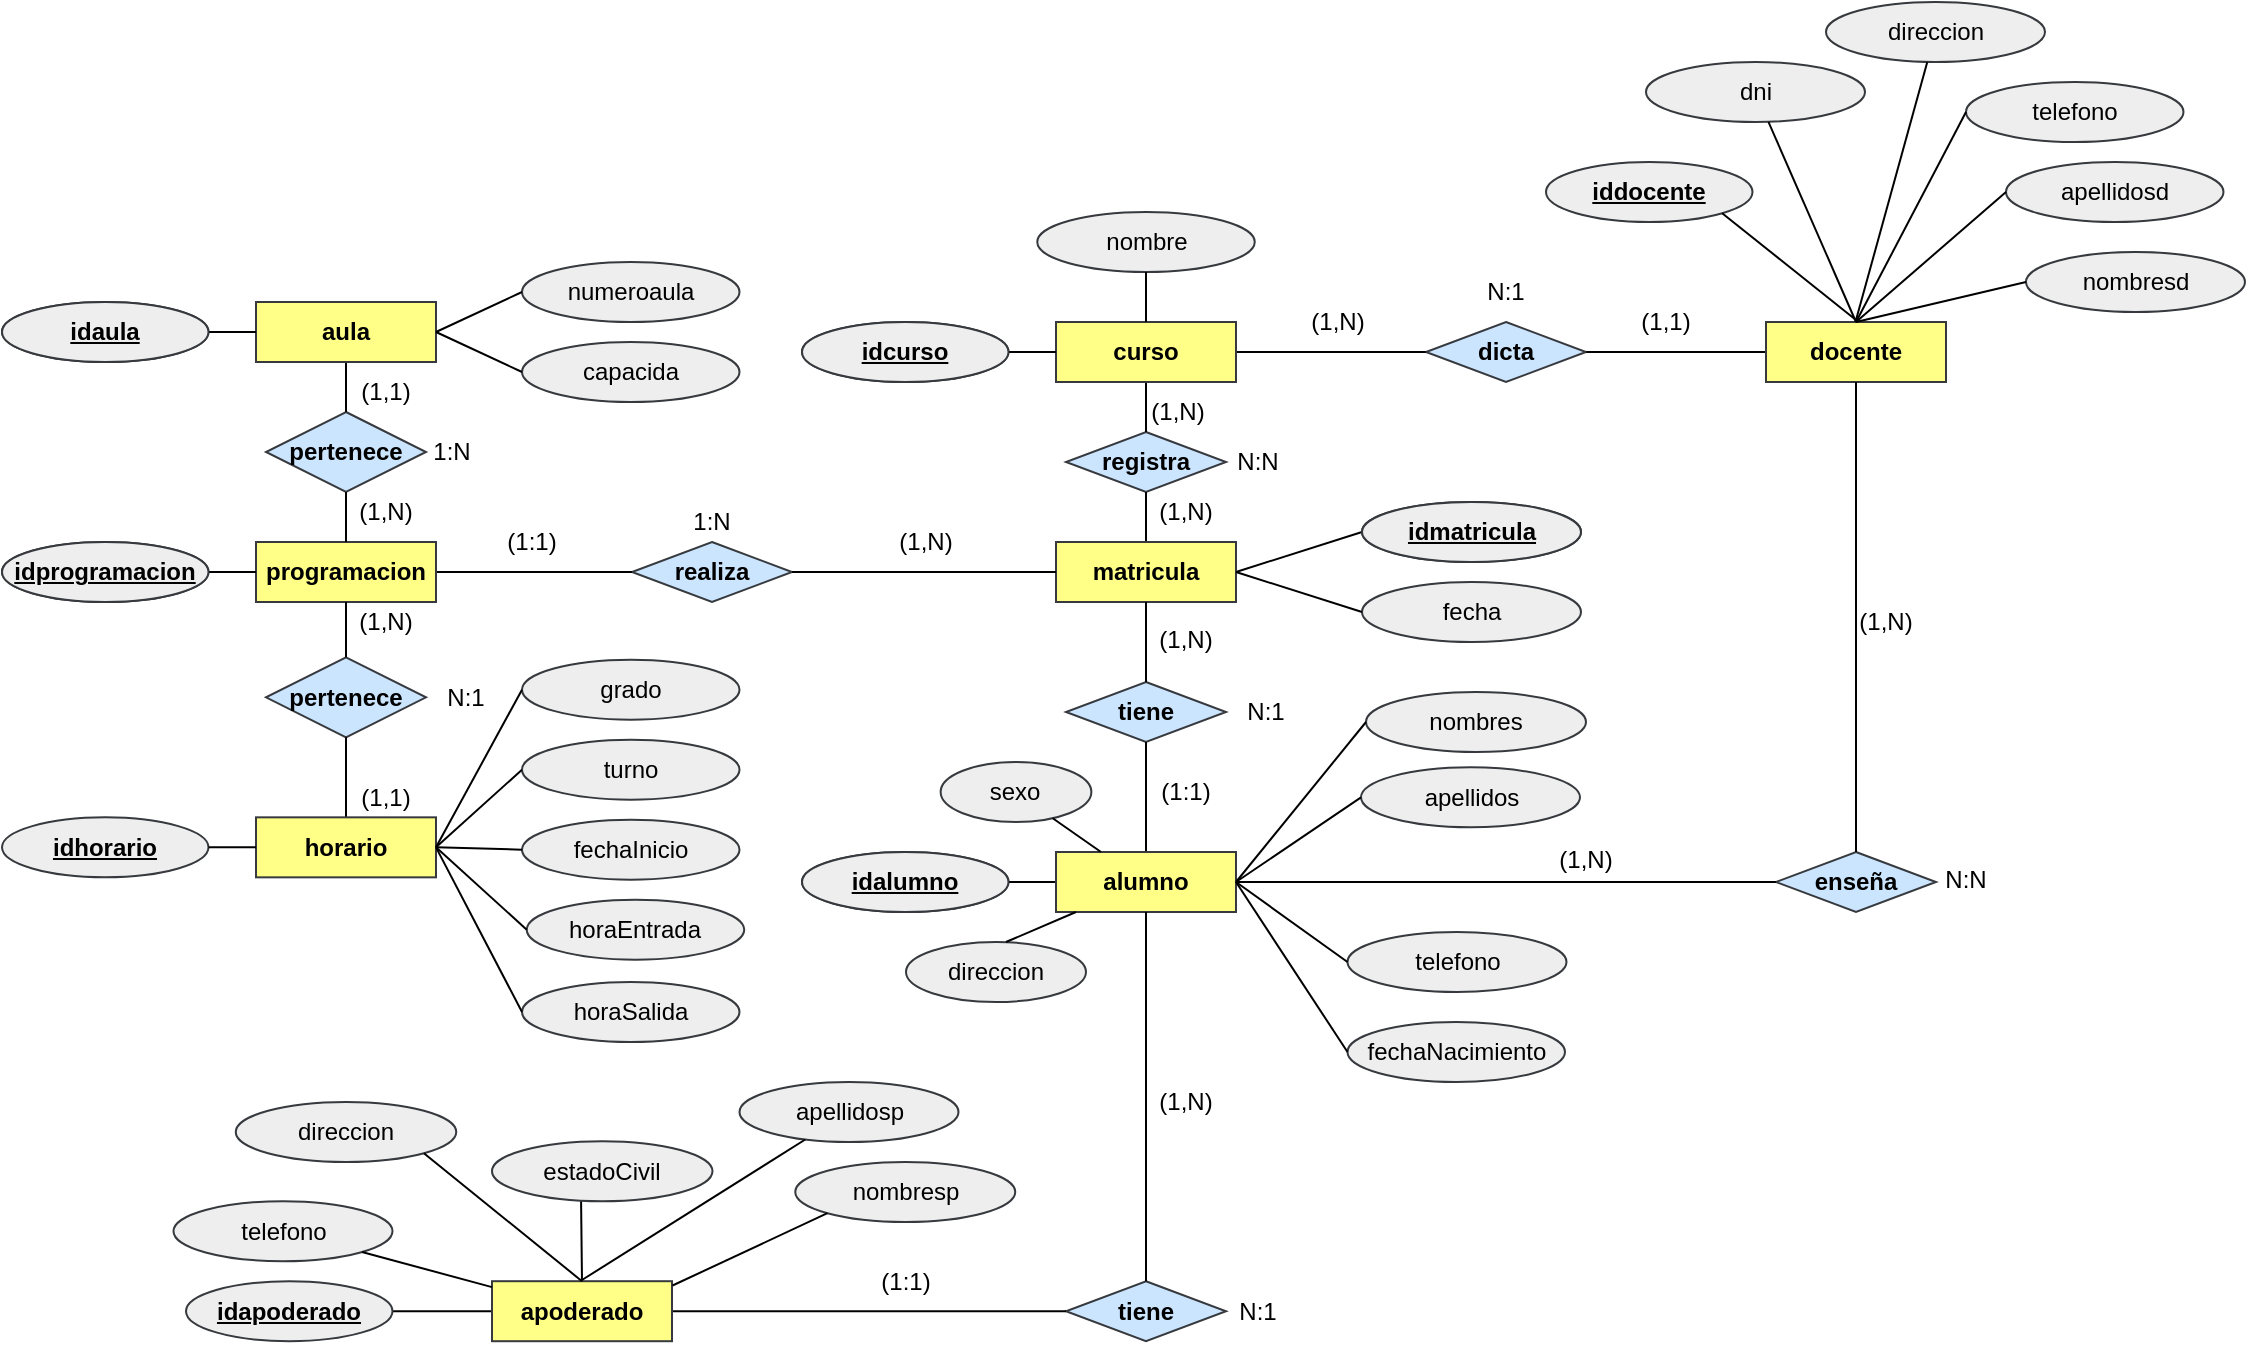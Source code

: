 <mxfile version="15.2.9" type="device"><diagram id="SNIlLCcPWccw-c32z204" name="Colegio"><mxGraphModel dx="868" dy="1651" grid="1" gridSize="10" guides="1" tooltips="1" connect="1" arrows="1" fold="1" page="1" pageScale="1" pageWidth="827" pageHeight="1169" background="#FFFFFF" math="0" shadow="0"><root><mxCell id="0"/><mxCell id="1" parent="0"/><mxCell id="ZUsLw2Py_Zrfoxwv3jpW-1" value="dicta" style="shape=rhombus;perimeter=rhombusPerimeter;whiteSpace=wrap;html=1;align=center;fillColor=#cce5ff;strokeColor=#36393d;fontStyle=1" parent="1" vertex="1"><mxGeometry x="730" y="-830" width="80" height="30" as="geometry"/></mxCell><mxCell id="ZUsLw2Py_Zrfoxwv3jpW-2" value="registra" style="shape=rhombus;perimeter=rhombusPerimeter;whiteSpace=wrap;html=1;align=center;fillColor=#cce5ff;strokeColor=#36393d;fontStyle=1" parent="1" vertex="1"><mxGeometry x="550" y="-775" width="80" height="30" as="geometry"/></mxCell><mxCell id="ZUsLw2Py_Zrfoxwv3jpW-3" value="" style="endArrow=none;html=1;rounded=0;entryX=1;entryY=0.5;entryDx=0;entryDy=0;" parent="1" source="ZUsLw2Py_Zrfoxwv3jpW-23" target="ZUsLw2Py_Zrfoxwv3jpW-1" edge="1"><mxGeometry relative="1" as="geometry"><mxPoint x="610" y="-770" as="sourcePoint"/><mxPoint x="610" y="-740" as="targetPoint"/></mxGeometry></mxCell><mxCell id="ZUsLw2Py_Zrfoxwv3jpW-4" value="" style="endArrow=none;html=1;rounded=0;exitX=0;exitY=0.5;exitDx=0;exitDy=0;" parent="1" source="ZUsLw2Py_Zrfoxwv3jpW-1" target="ZUsLw2Py_Zrfoxwv3jpW-17" edge="1"><mxGeometry relative="1" as="geometry"><mxPoint x="790" y="-770" as="sourcePoint"/><mxPoint x="610" y="-640" as="targetPoint"/></mxGeometry></mxCell><mxCell id="ZUsLw2Py_Zrfoxwv3jpW-6" value="idmatricula" style="ellipse;whiteSpace=wrap;html=1;align=center;fontStyle=4;fillColor=#eeeeee;strokeColor=#36393d;" parent="1" vertex="1"><mxGeometry x="698" y="-740" width="109.5" height="30" as="geometry"/></mxCell><mxCell id="ZUsLw2Py_Zrfoxwv3jpW-7" value="" style="endArrow=none;html=1;rounded=0;entryX=0.5;entryY=0;entryDx=0;entryDy=0;exitX=0.5;exitY=1;exitDx=0;exitDy=0;" parent="1" source="ZUsLw2Py_Zrfoxwv3jpW-17" target="ZUsLw2Py_Zrfoxwv3jpW-2" edge="1"><mxGeometry relative="1" as="geometry"><mxPoint x="600" y="-570" as="sourcePoint"/><mxPoint x="600" y="-620" as="targetPoint"/></mxGeometry></mxCell><mxCell id="ZUsLw2Py_Zrfoxwv3jpW-8" value="" style="endArrow=none;html=1;rounded=0;exitX=0.5;exitY=1;exitDx=0;exitDy=0;entryX=0.5;entryY=0;entryDx=0;entryDy=0;" parent="1" source="ZUsLw2Py_Zrfoxwv3jpW-2" target="ZUsLw2Py_Zrfoxwv3jpW-28" edge="1"><mxGeometry relative="1" as="geometry"><mxPoint x="600" y="-800" as="sourcePoint"/><mxPoint x="600" y="-670" as="targetPoint"/></mxGeometry></mxCell><mxCell id="ZUsLw2Py_Zrfoxwv3jpW-9" value="" style="endArrow=none;html=1;rounded=0;entryX=0;entryY=0.5;entryDx=0;entryDy=0;exitX=1;exitY=0.5;exitDx=0;exitDy=0;" parent="1" source="ZUsLw2Py_Zrfoxwv3jpW-28" target="ZUsLw2Py_Zrfoxwv3jpW-6" edge="1"><mxGeometry relative="1" as="geometry"><mxPoint x="540" y="-650" as="sourcePoint"/><mxPoint x="640" y="-620" as="targetPoint"/></mxGeometry></mxCell><mxCell id="ZUsLw2Py_Zrfoxwv3jpW-11" value="(1,1)" style="text;html=1;strokeColor=none;fillColor=none;align=center;verticalAlign=middle;whiteSpace=wrap;rounded=0;" parent="1" vertex="1"><mxGeometry x="830" y="-840" width="40" height="20" as="geometry"/></mxCell><mxCell id="ZUsLw2Py_Zrfoxwv3jpW-12" value="(1,N)" style="text;html=1;strokeColor=none;fillColor=none;align=center;verticalAlign=middle;whiteSpace=wrap;rounded=0;" parent="1" vertex="1"><mxGeometry x="666" y="-840" width="40" height="20" as="geometry"/></mxCell><mxCell id="ZUsLw2Py_Zrfoxwv3jpW-13" value="(1,N)" style="text;html=1;strokeColor=none;fillColor=none;align=center;verticalAlign=middle;whiteSpace=wrap;rounded=0;" parent="1" vertex="1"><mxGeometry x="586" y="-795" width="40" height="20" as="geometry"/></mxCell><mxCell id="ZUsLw2Py_Zrfoxwv3jpW-14" value="(1,N)" style="text;html=1;strokeColor=none;fillColor=none;align=center;verticalAlign=middle;whiteSpace=wrap;rounded=0;" parent="1" vertex="1"><mxGeometry x="590" y="-745" width="40" height="20" as="geometry"/></mxCell><mxCell id="ZUsLw2Py_Zrfoxwv3jpW-15" value="N:1" style="text;html=1;strokeColor=none;fillColor=none;align=center;verticalAlign=middle;whiteSpace=wrap;rounded=0;" parent="1" vertex="1"><mxGeometry x="750" y="-855" width="40" height="20" as="geometry"/></mxCell><mxCell id="ZUsLw2Py_Zrfoxwv3jpW-16" value="N:N" style="text;html=1;strokeColor=none;fillColor=none;align=center;verticalAlign=middle;whiteSpace=wrap;rounded=0;" parent="1" vertex="1"><mxGeometry x="626" y="-770" width="40" height="20" as="geometry"/></mxCell><mxCell id="ZUsLw2Py_Zrfoxwv3jpW-17" value="curso" style="whiteSpace=wrap;html=1;align=center;fillColor=#ffff88;strokeColor=#36393d;fontStyle=1" parent="1" vertex="1"><mxGeometry x="545" y="-830" width="90" height="30" as="geometry"/></mxCell><mxCell id="ZUsLw2Py_Zrfoxwv3jpW-19" value="nombre" style="ellipse;whiteSpace=wrap;html=1;align=center;fillColor=#eeeeee;strokeColor=#36393d;" parent="1" vertex="1"><mxGeometry x="535.63" y="-885" width="108.75" height="30" as="geometry"/></mxCell><mxCell id="ZUsLw2Py_Zrfoxwv3jpW-23" value="docente" style="whiteSpace=wrap;html=1;align=center;fillColor=#ffff88;strokeColor=#36393d;fontStyle=1" parent="1" vertex="1"><mxGeometry x="900" y="-830" width="90" height="30" as="geometry"/></mxCell><mxCell id="ZUsLw2Py_Zrfoxwv3jpW-24" value="&lt;font style=&quot;vertical-align: inherit&quot;&gt;&lt;font style=&quot;vertical-align: inherit&quot;&gt;apellidosd&lt;/font&gt;&lt;/font&gt;" style="ellipse;whiteSpace=wrap;html=1;align=center;fillColor=#eeeeee;strokeColor=#36393d;" parent="1" vertex="1"><mxGeometry x="1020" y="-910" width="108.75" height="30" as="geometry"/></mxCell><mxCell id="ZUsLw2Py_Zrfoxwv3jpW-25" value="telefono" style="ellipse;whiteSpace=wrap;html=1;align=center;fillColor=#eeeeee;strokeColor=#36393d;" parent="1" vertex="1"><mxGeometry x="1000" y="-950" width="108.75" height="30" as="geometry"/></mxCell><mxCell id="ZUsLw2Py_Zrfoxwv3jpW-26" value="" style="endArrow=none;html=1;rounded=0;exitX=0;exitY=0.5;exitDx=0;exitDy=0;entryX=0.5;entryY=0;entryDx=0;entryDy=0;" parent="1" source="ZUsLw2Py_Zrfoxwv3jpW-24" target="ZUsLw2Py_Zrfoxwv3jpW-23" edge="1"><mxGeometry relative="1" as="geometry"><mxPoint x="720" y="-880" as="sourcePoint"/><mxPoint x="650" y="-804" as="targetPoint"/></mxGeometry></mxCell><mxCell id="ZUsLw2Py_Zrfoxwv3jpW-27" value="" style="endArrow=none;html=1;rounded=0;exitX=0;exitY=0.5;exitDx=0;exitDy=0;" parent="1" source="ZUsLw2Py_Zrfoxwv3jpW-25" edge="1"><mxGeometry relative="1" as="geometry"><mxPoint x="720" y="-830" as="sourcePoint"/><mxPoint x="945" y="-830" as="targetPoint"/></mxGeometry></mxCell><mxCell id="ZUsLw2Py_Zrfoxwv3jpW-28" value="matricula" style="whiteSpace=wrap;html=1;align=center;fillColor=#ffff88;strokeColor=#36393d;fontStyle=1" parent="1" vertex="1"><mxGeometry x="545" y="-720" width="90" height="30" as="geometry"/></mxCell><mxCell id="ZUsLw2Py_Zrfoxwv3jpW-30" value="fecha" style="ellipse;whiteSpace=wrap;html=1;align=center;fillColor=#eeeeee;strokeColor=#36393d;" parent="1" vertex="1"><mxGeometry x="698" y="-700" width="109.5" height="30" as="geometry"/></mxCell><mxCell id="ZUsLw2Py_Zrfoxwv3jpW-32" value="" style="endArrow=none;html=1;rounded=0;exitX=0;exitY=0.5;exitDx=0;exitDy=0;entryX=1;entryY=0.5;entryDx=0;entryDy=0;" parent="1" source="ZUsLw2Py_Zrfoxwv3jpW-30" target="ZUsLw2Py_Zrfoxwv3jpW-28" edge="1"><mxGeometry relative="1" as="geometry"><mxPoint x="720" y="-650" as="sourcePoint"/><mxPoint x="640" y="-620" as="targetPoint"/></mxGeometry></mxCell><mxCell id="ZUsLw2Py_Zrfoxwv3jpW-36" value="realiza" style="shape=rhombus;perimeter=rhombusPerimeter;whiteSpace=wrap;html=1;align=center;fillColor=#cce5ff;strokeColor=#36393d;fontStyle=1" parent="1" vertex="1"><mxGeometry x="333" y="-720" width="80" height="30" as="geometry"/></mxCell><mxCell id="ZUsLw2Py_Zrfoxwv3jpW-39" value="" style="endArrow=none;html=1;rounded=0;entryX=1;entryY=0.5;entryDx=0;entryDy=0;exitX=0;exitY=0.5;exitDx=0;exitDy=0;" parent="1" source="ZUsLw2Py_Zrfoxwv3jpW-36" target="ZUsLw2Py_Zrfoxwv3jpW-108" edge="1"><mxGeometry relative="1" as="geometry"><mxPoint x="188" y="-655" as="sourcePoint"/><mxPoint x="138" y="-645" as="targetPoint"/></mxGeometry></mxCell><mxCell id="ZUsLw2Py_Zrfoxwv3jpW-41" value="(1,N)" style="text;html=1;strokeColor=none;fillColor=none;align=center;verticalAlign=middle;whiteSpace=wrap;rounded=0;" parent="1" vertex="1"><mxGeometry x="460" y="-730" width="40" height="20" as="geometry"/></mxCell><mxCell id="ZUsLw2Py_Zrfoxwv3jpW-42" value="1:N" style="text;html=1;strokeColor=none;fillColor=none;align=center;verticalAlign=middle;whiteSpace=wrap;rounded=0;" parent="1" vertex="1"><mxGeometry x="353" y="-740" width="40" height="20" as="geometry"/></mxCell><mxCell id="ZUsLw2Py_Zrfoxwv3jpW-55" value="&lt;font style=&quot;vertical-align: inherit&quot;&gt;&lt;font style=&quot;vertical-align: inherit&quot;&gt;nombresd&lt;/font&gt;&lt;/font&gt;" style="ellipse;whiteSpace=wrap;html=1;align=center;fillColor=#eeeeee;strokeColor=#36393d;" parent="1" vertex="1"><mxGeometry x="1030" y="-865" width="109.5" height="30" as="geometry"/></mxCell><mxCell id="ZUsLw2Py_Zrfoxwv3jpW-56" value="" style="endArrow=none;html=1;rounded=0;exitX=0;exitY=0.5;exitDx=0;exitDy=0;entryX=0.5;entryY=0;entryDx=0;entryDy=0;" parent="1" source="ZUsLw2Py_Zrfoxwv3jpW-55" target="ZUsLw2Py_Zrfoxwv3jpW-23" edge="1"><mxGeometry relative="1" as="geometry"><mxPoint x="714.5" y="-930" as="sourcePoint"/><mxPoint x="624.5" y="-860" as="targetPoint"/></mxGeometry></mxCell><mxCell id="ZUsLw2Py_Zrfoxwv3jpW-57" value="direccion" style="ellipse;whiteSpace=wrap;html=1;align=center;fillColor=#eeeeee;strokeColor=#36393d;" parent="1" vertex="1"><mxGeometry x="930" y="-990" width="109.5" height="30" as="geometry"/></mxCell><mxCell id="ZUsLw2Py_Zrfoxwv3jpW-58" value="" style="endArrow=none;html=1;rounded=0;" parent="1" source="ZUsLw2Py_Zrfoxwv3jpW-57" edge="1"><mxGeometry relative="1" as="geometry"><mxPoint x="719.25" y="-800" as="sourcePoint"/><mxPoint x="945" y="-831" as="targetPoint"/></mxGeometry></mxCell><mxCell id="ZUsLw2Py_Zrfoxwv3jpW-59" value="dni" style="ellipse;whiteSpace=wrap;html=1;align=center;fillColor=#eeeeee;strokeColor=#36393d;" parent="1" vertex="1"><mxGeometry x="840" y="-960" width="109.5" height="30" as="geometry"/></mxCell><mxCell id="ZUsLw2Py_Zrfoxwv3jpW-60" value="" style="endArrow=none;html=1;rounded=0;entryX=0.5;entryY=0;entryDx=0;entryDy=0;" parent="1" source="ZUsLw2Py_Zrfoxwv3jpW-59" target="ZUsLw2Py_Zrfoxwv3jpW-23" edge="1"><mxGeometry relative="1" as="geometry"><mxPoint x="719.25" y="-750" as="sourcePoint"/><mxPoint x="630" y="-890" as="targetPoint"/></mxGeometry></mxCell><mxCell id="ZUsLw2Py_Zrfoxwv3jpW-62" value="idcurso" style="ellipse;whiteSpace=wrap;html=1;align=center;fontStyle=4;fillColor=#eeeeee;strokeColor=#36393d;" parent="1" vertex="1"><mxGeometry x="418" y="-830" width="103.25" height="30" as="geometry"/></mxCell><mxCell id="ZUsLw2Py_Zrfoxwv3jpW-63" value="" style="endArrow=none;html=1;rounded=0;entryX=1;entryY=0.5;entryDx=0;entryDy=0;exitX=0;exitY=0.5;exitDx=0;exitDy=0;" parent="1" source="ZUsLw2Py_Zrfoxwv3jpW-17" target="ZUsLw2Py_Zrfoxwv3jpW-62" edge="1"><mxGeometry relative="1" as="geometry"><mxPoint x="538" y="-770" as="sourcePoint"/><mxPoint x="521.25" y="-630" as="targetPoint"/></mxGeometry></mxCell><mxCell id="ZUsLw2Py_Zrfoxwv3jpW-64" value="tiene" style="shape=rhombus;perimeter=rhombusPerimeter;whiteSpace=wrap;html=1;align=center;fillColor=#cce5ff;strokeColor=#36393d;fontStyle=1" parent="1" vertex="1"><mxGeometry x="550" y="-650" width="80" height="30" as="geometry"/></mxCell><mxCell id="ZUsLw2Py_Zrfoxwv3jpW-65" value="idalumno" style="ellipse;whiteSpace=wrap;html=1;align=center;fontStyle=4;fillColor=#eeeeee;strokeColor=#36393d;" parent="1" vertex="1"><mxGeometry x="418" y="-565" width="103.25" height="30" as="geometry"/></mxCell><mxCell id="ZUsLw2Py_Zrfoxwv3jpW-66" value="" style="endArrow=none;html=1;rounded=0;exitX=0.5;exitY=1;exitDx=0;exitDy=0;entryX=0.5;entryY=0;entryDx=0;entryDy=0;" parent="1" source="ZUsLw2Py_Zrfoxwv3jpW-64" target="ZUsLw2Py_Zrfoxwv3jpW-71" edge="1"><mxGeometry relative="1" as="geometry"><mxPoint x="600" y="-660" as="sourcePoint"/><mxPoint x="600" y="-530" as="targetPoint"/></mxGeometry></mxCell><mxCell id="ZUsLw2Py_Zrfoxwv3jpW-67" value="" style="endArrow=none;html=1;rounded=0;entryX=1;entryY=0.5;entryDx=0;entryDy=0;exitX=0;exitY=0.5;exitDx=0;exitDy=0;" parent="1" source="ZUsLw2Py_Zrfoxwv3jpW-71" target="ZUsLw2Py_Zrfoxwv3jpW-65" edge="1"><mxGeometry relative="1" as="geometry"><mxPoint x="518" y="-500" as="sourcePoint"/><mxPoint x="518" y="-480" as="targetPoint"/></mxGeometry></mxCell><mxCell id="ZUsLw2Py_Zrfoxwv3jpW-68" value="(1,N)" style="text;html=1;strokeColor=none;fillColor=none;align=center;verticalAlign=middle;whiteSpace=wrap;rounded=0;" parent="1" vertex="1"><mxGeometry x="590" y="-681.16" width="40" height="20" as="geometry"/></mxCell><mxCell id="ZUsLw2Py_Zrfoxwv3jpW-69" value="(1:1)" style="text;html=1;strokeColor=none;fillColor=none;align=center;verticalAlign=middle;whiteSpace=wrap;rounded=0;" parent="1" vertex="1"><mxGeometry x="590" y="-605" width="40" height="20" as="geometry"/></mxCell><mxCell id="ZUsLw2Py_Zrfoxwv3jpW-70" value="N:1" style="text;html=1;strokeColor=none;fillColor=none;align=center;verticalAlign=middle;whiteSpace=wrap;rounded=0;" parent="1" vertex="1"><mxGeometry x="630" y="-645" width="40" height="20" as="geometry"/></mxCell><mxCell id="ZUsLw2Py_Zrfoxwv3jpW-71" value="alumno" style="whiteSpace=wrap;html=1;align=center;fillColor=#ffff88;strokeColor=#36393d;fontStyle=1" parent="1" vertex="1"><mxGeometry x="545" y="-565" width="90" height="30" as="geometry"/></mxCell><mxCell id="ZUsLw2Py_Zrfoxwv3jpW-74" value="" style="endArrow=none;html=1;rounded=0;exitX=0.5;exitY=1;exitDx=0;exitDy=0;entryX=0.5;entryY=0;entryDx=0;entryDy=0;" parent="1" source="ZUsLw2Py_Zrfoxwv3jpW-28" target="ZUsLw2Py_Zrfoxwv3jpW-64" edge="1"><mxGeometry relative="1" as="geometry"><mxPoint x="600" y="-830.0" as="sourcePoint"/><mxPoint x="600" y="-800.0" as="targetPoint"/></mxGeometry></mxCell><mxCell id="ZUsLw2Py_Zrfoxwv3jpW-75" value="apellidos" style="ellipse;whiteSpace=wrap;html=1;align=center;fillColor=#eeeeee;strokeColor=#36393d;" parent="1" vertex="1"><mxGeometry x="697.5" y="-607.33" width="109.5" height="30" as="geometry"/></mxCell><mxCell id="ZUsLw2Py_Zrfoxwv3jpW-76" value="telefono" style="ellipse;whiteSpace=wrap;html=1;align=center;fillColor=#eeeeee;strokeColor=#36393d;" parent="1" vertex="1"><mxGeometry x="690.75" y="-525" width="109.5" height="30" as="geometry"/></mxCell><mxCell id="ZUsLw2Py_Zrfoxwv3jpW-77" value="" style="endArrow=none;html=1;rounded=0;exitX=0;exitY=0.5;exitDx=0;exitDy=0;entryX=1;entryY=0.5;entryDx=0;entryDy=0;" parent="1" source="ZUsLw2Py_Zrfoxwv3jpW-75" target="ZUsLw2Py_Zrfoxwv3jpW-71" edge="1"><mxGeometry relative="1" as="geometry"><mxPoint x="719.25" y="-440" as="sourcePoint"/><mxPoint x="648" y="-530" as="targetPoint"/></mxGeometry></mxCell><mxCell id="ZUsLw2Py_Zrfoxwv3jpW-78" value="" style="endArrow=none;html=1;rounded=0;exitX=0;exitY=0.5;exitDx=0;exitDy=0;entryX=1;entryY=0.5;entryDx=0;entryDy=0;" parent="1" source="ZUsLw2Py_Zrfoxwv3jpW-76" target="ZUsLw2Py_Zrfoxwv3jpW-71" edge="1"><mxGeometry relative="1" as="geometry"><mxPoint x="719.25" y="-390" as="sourcePoint"/><mxPoint x="658" y="-510" as="targetPoint"/></mxGeometry></mxCell><mxCell id="ZUsLw2Py_Zrfoxwv3jpW-79" value="nombres" style="ellipse;whiteSpace=wrap;html=1;align=center;fillColor=#eeeeee;strokeColor=#36393d;" parent="1" vertex="1"><mxGeometry x="700" y="-645" width="110" height="30" as="geometry"/></mxCell><mxCell id="ZUsLw2Py_Zrfoxwv3jpW-80" value="" style="endArrow=none;html=1;rounded=0;exitX=0;exitY=0.5;exitDx=0;exitDy=0;entryX=1;entryY=0.5;entryDx=0;entryDy=0;" parent="1" source="ZUsLw2Py_Zrfoxwv3jpW-79" target="ZUsLw2Py_Zrfoxwv3jpW-71" edge="1"><mxGeometry relative="1" as="geometry"><mxPoint x="713.75" y="-490" as="sourcePoint"/><mxPoint x="638" y="-550" as="targetPoint"/></mxGeometry></mxCell><mxCell id="ZUsLw2Py_Zrfoxwv3jpW-81" value="direccion" style="ellipse;whiteSpace=wrap;html=1;align=center;fillColor=#eeeeee;strokeColor=#36393d;" parent="1" vertex="1"><mxGeometry x="470" y="-520" width="90" height="30" as="geometry"/></mxCell><mxCell id="ZUsLw2Py_Zrfoxwv3jpW-82" value="" style="endArrow=none;html=1;rounded=0;" parent="1" target="ZUsLw2Py_Zrfoxwv3jpW-71" edge="1"><mxGeometry relative="1" as="geometry"><mxPoint x="520" y="-520" as="sourcePoint"/><mxPoint x="668" y="-480" as="targetPoint"/></mxGeometry></mxCell><mxCell id="ZUsLw2Py_Zrfoxwv3jpW-83" value="sexo" style="ellipse;whiteSpace=wrap;html=1;align=center;fillColor=#eeeeee;strokeColor=#36393d;" parent="1" vertex="1"><mxGeometry x="487.32" y="-610" width="75.37" height="30" as="geometry"/></mxCell><mxCell id="ZUsLw2Py_Zrfoxwv3jpW-84" value="" style="endArrow=none;html=1;rounded=0;entryX=0.25;entryY=0;entryDx=0;entryDy=0;" parent="1" source="ZUsLw2Py_Zrfoxwv3jpW-83" target="ZUsLw2Py_Zrfoxwv3jpW-71" edge="1"><mxGeometry relative="1" as="geometry"><mxPoint x="718.5" y="-310" as="sourcePoint"/><mxPoint x="658" y="-450" as="targetPoint"/></mxGeometry></mxCell><mxCell id="ZUsLw2Py_Zrfoxwv3jpW-85" value="fechaNacimiento" style="ellipse;whiteSpace=wrap;html=1;align=center;fillColor=#eeeeee;strokeColor=#36393d;" parent="1" vertex="1"><mxGeometry x="690.75" y="-480" width="108.75" height="30" as="geometry"/></mxCell><mxCell id="ZUsLw2Py_Zrfoxwv3jpW-86" value="" style="endArrow=none;html=1;rounded=0;exitX=0;exitY=0.5;exitDx=0;exitDy=0;entryX=1;entryY=0.5;entryDx=0;entryDy=0;" parent="1" source="ZUsLw2Py_Zrfoxwv3jpW-85" target="ZUsLw2Py_Zrfoxwv3jpW-71" edge="1"><mxGeometry relative="1" as="geometry"><mxPoint x="720" y="-260" as="sourcePoint"/><mxPoint x="631.5" y="-450" as="targetPoint"/></mxGeometry></mxCell><mxCell id="ZUsLw2Py_Zrfoxwv3jpW-87" value="tiene" style="shape=rhombus;perimeter=rhombusPerimeter;whiteSpace=wrap;html=1;align=center;fillColor=#cce5ff;strokeColor=#36393d;fontStyle=1" parent="1" vertex="1"><mxGeometry x="550" y="-350.4" width="80" height="30" as="geometry"/></mxCell><mxCell id="ZUsLw2Py_Zrfoxwv3jpW-89" value="" style="endArrow=none;html=1;rounded=0;exitX=0;exitY=0.5;exitDx=0;exitDy=0;entryX=1;entryY=0.5;entryDx=0;entryDy=0;" parent="1" source="ZUsLw2Py_Zrfoxwv3jpW-87" target="ZUsLw2Py_Zrfoxwv3jpW-94" edge="1"><mxGeometry relative="1" as="geometry"><mxPoint x="600" y="-420.4" as="sourcePoint"/><mxPoint x="600" y="-290.4" as="targetPoint"/></mxGeometry></mxCell><mxCell id="ZUsLw2Py_Zrfoxwv3jpW-90" value="" style="endArrow=none;html=1;rounded=0;entryX=1;entryY=0.5;entryDx=0;entryDy=0;exitX=0;exitY=0.5;exitDx=0;exitDy=0;" parent="1" source="ZUsLw2Py_Zrfoxwv3jpW-94" target="ZUsLw2Py_Zrfoxwv3jpW-155" edge="1"><mxGeometry relative="1" as="geometry"><mxPoint x="518" y="-260.4" as="sourcePoint"/><mxPoint x="521.25" y="-325.4" as="targetPoint"/></mxGeometry></mxCell><mxCell id="ZUsLw2Py_Zrfoxwv3jpW-91" value="(1,N)" style="text;html=1;strokeColor=none;fillColor=none;align=center;verticalAlign=middle;whiteSpace=wrap;rounded=0;" parent="1" vertex="1"><mxGeometry x="590" y="-450" width="40" height="20" as="geometry"/></mxCell><mxCell id="ZUsLw2Py_Zrfoxwv3jpW-92" value="(1:1)" style="text;html=1;strokeColor=none;fillColor=none;align=center;verticalAlign=middle;whiteSpace=wrap;rounded=0;" parent="1" vertex="1"><mxGeometry x="449.63" y="-360.4" width="40" height="20" as="geometry"/></mxCell><mxCell id="ZUsLw2Py_Zrfoxwv3jpW-93" value="N:1" style="text;html=1;strokeColor=none;fillColor=none;align=center;verticalAlign=middle;whiteSpace=wrap;rounded=0;" parent="1" vertex="1"><mxGeometry x="626" y="-345.4" width="40" height="20" as="geometry"/></mxCell><mxCell id="ZUsLw2Py_Zrfoxwv3jpW-94" value="apoderado" style="whiteSpace=wrap;html=1;align=center;fillColor=#ffff88;strokeColor=#36393d;fontStyle=1" parent="1" vertex="1"><mxGeometry x="263" y="-350.4" width="90" height="30" as="geometry"/></mxCell><mxCell id="ZUsLw2Py_Zrfoxwv3jpW-95" value="" style="endArrow=none;html=1;rounded=0;exitX=0.5;exitY=1;exitDx=0;exitDy=0;entryX=0.5;entryY=0;entryDx=0;entryDy=0;" parent="1" source="ZUsLw2Py_Zrfoxwv3jpW-71" target="ZUsLw2Py_Zrfoxwv3jpW-87" edge="1"><mxGeometry relative="1" as="geometry"><mxPoint x="590" y="-450.4" as="sourcePoint"/><mxPoint x="600" y="-560.4" as="targetPoint"/></mxGeometry></mxCell><mxCell id="ZUsLw2Py_Zrfoxwv3jpW-96" value="apellidosp" style="ellipse;whiteSpace=wrap;html=1;align=center;fillColor=#eeeeee;strokeColor=#36393d;" parent="1" vertex="1"><mxGeometry x="386.75" y="-450" width="109.5" height="30" as="geometry"/></mxCell><mxCell id="ZUsLw2Py_Zrfoxwv3jpW-97" value="telefono" style="ellipse;whiteSpace=wrap;html=1;align=center;fillColor=#eeeeee;strokeColor=#36393d;" parent="1" vertex="1"><mxGeometry x="103.75" y="-390.4" width="109.5" height="30" as="geometry"/></mxCell><mxCell id="ZUsLw2Py_Zrfoxwv3jpW-98" value="" style="endArrow=none;html=1;rounded=0;" parent="1" source="ZUsLw2Py_Zrfoxwv3jpW-96" edge="1"><mxGeometry relative="1" as="geometry"><mxPoint x="719.25" y="-200.4" as="sourcePoint"/><mxPoint x="308" y="-351" as="targetPoint"/></mxGeometry></mxCell><mxCell id="ZUsLw2Py_Zrfoxwv3jpW-100" value="nombresp" style="ellipse;whiteSpace=wrap;html=1;align=center;fillColor=#eeeeee;strokeColor=#36393d;" parent="1" vertex="1"><mxGeometry x="414.63" y="-410" width="110" height="30" as="geometry"/></mxCell><mxCell id="ZUsLw2Py_Zrfoxwv3jpW-101" value="" style="endArrow=none;html=1;rounded=0;exitX=0;exitY=1;exitDx=0;exitDy=0;entryX=1.003;entryY=0.072;entryDx=0;entryDy=0;entryPerimeter=0;" parent="1" source="ZUsLw2Py_Zrfoxwv3jpW-100" target="ZUsLw2Py_Zrfoxwv3jpW-94" edge="1"><mxGeometry relative="1" as="geometry"><mxPoint x="713.75" y="-250.4" as="sourcePoint"/><mxPoint x="330" y="-360" as="targetPoint"/></mxGeometry></mxCell><mxCell id="ZUsLw2Py_Zrfoxwv3jpW-102" value="direccion" style="ellipse;whiteSpace=wrap;html=1;align=center;fillColor=#eeeeee;strokeColor=#36393d;" parent="1" vertex="1"><mxGeometry x="134.88" y="-440" width="110.25" height="30" as="geometry"/></mxCell><mxCell id="ZUsLw2Py_Zrfoxwv3jpW-103" value="" style="endArrow=none;html=1;rounded=0;exitX=1;exitY=1;exitDx=0;exitDy=0;entryX=0.5;entryY=0;entryDx=0;entryDy=0;" parent="1" source="ZUsLw2Py_Zrfoxwv3jpW-102" target="ZUsLw2Py_Zrfoxwv3jpW-94" edge="1"><mxGeometry relative="1" as="geometry"><mxPoint x="718.5" y="-120.4" as="sourcePoint"/><mxPoint x="310" y="-351" as="targetPoint"/></mxGeometry></mxCell><mxCell id="ZUsLw2Py_Zrfoxwv3jpW-104" value="estadoCivil" style="ellipse;whiteSpace=wrap;html=1;align=center;fillColor=#eeeeee;strokeColor=#36393d;" parent="1" vertex="1"><mxGeometry x="263" y="-420.4" width="110.25" height="30" as="geometry"/></mxCell><mxCell id="ZUsLw2Py_Zrfoxwv3jpW-108" value="programacion" style="whiteSpace=wrap;html=1;align=center;fillColor=#ffff88;strokeColor=#36393d;fontStyle=1" parent="1" vertex="1"><mxGeometry x="145" y="-720" width="90" height="30" as="geometry"/></mxCell><mxCell id="ZUsLw2Py_Zrfoxwv3jpW-109" value="" style="endArrow=none;html=1;rounded=0;entryX=1;entryY=0.5;entryDx=0;entryDy=0;exitX=0;exitY=0.5;exitDx=0;exitDy=0;" parent="1" source="ZUsLw2Py_Zrfoxwv3jpW-28" target="ZUsLw2Py_Zrfoxwv3jpW-36" edge="1"><mxGeometry relative="1" as="geometry"><mxPoint x="373" y="-695" as="sourcePoint"/><mxPoint x="328" y="-695" as="targetPoint"/></mxGeometry></mxCell><mxCell id="ZUsLw2Py_Zrfoxwv3jpW-110" value="idprogramacion" style="ellipse;whiteSpace=wrap;html=1;align=center;fontStyle=4;fillColor=#eeeeee;strokeColor=#36393d;" parent="1" vertex="1"><mxGeometry x="18" y="-720" width="103.25" height="30" as="geometry"/></mxCell><mxCell id="ZUsLw2Py_Zrfoxwv3jpW-111" value="" style="endArrow=none;html=1;rounded=0;entryX=1;entryY=0.5;entryDx=0;entryDy=0;exitX=0;exitY=0.5;exitDx=0;exitDy=0;" parent="1" source="ZUsLw2Py_Zrfoxwv3jpW-108" target="ZUsLw2Py_Zrfoxwv3jpW-110" edge="1"><mxGeometry relative="1" as="geometry"><mxPoint x="198" y="-705" as="sourcePoint"/><mxPoint x="171" y="-635" as="targetPoint"/></mxGeometry></mxCell><mxCell id="ZUsLw2Py_Zrfoxwv3jpW-113" value="(1:1)" style="text;html=1;strokeColor=none;fillColor=none;align=center;verticalAlign=middle;whiteSpace=wrap;rounded=0;" parent="1" vertex="1"><mxGeometry x="263" y="-730" width="40" height="20" as="geometry"/></mxCell><mxCell id="ZUsLw2Py_Zrfoxwv3jpW-118" value="pertenece" style="shape=rhombus;perimeter=rhombusPerimeter;whiteSpace=wrap;html=1;align=center;fillColor=#cce5ff;strokeColor=#36393d;fontStyle=1" parent="1" vertex="1"><mxGeometry x="150" y="-785" width="80" height="40" as="geometry"/></mxCell><mxCell id="ZUsLw2Py_Zrfoxwv3jpW-119" value="" style="endArrow=none;html=1;rounded=0;entryX=0.5;entryY=0;entryDx=0;entryDy=0;exitX=0.5;exitY=1;exitDx=0;exitDy=0;" parent="1" source="ZUsLw2Py_Zrfoxwv3jpW-124" target="ZUsLw2Py_Zrfoxwv3jpW-118" edge="1"><mxGeometry relative="1" as="geometry"><mxPoint x="200" y="-570" as="sourcePoint"/><mxPoint x="200" y="-620" as="targetPoint"/></mxGeometry></mxCell><mxCell id="ZUsLw2Py_Zrfoxwv3jpW-120" value="" style="endArrow=none;html=1;rounded=0;exitX=0.5;exitY=1;exitDx=0;exitDy=0;entryX=0.5;entryY=0;entryDx=0;entryDy=0;" parent="1" source="ZUsLw2Py_Zrfoxwv3jpW-118" edge="1"><mxGeometry relative="1" as="geometry"><mxPoint x="200" y="-800" as="sourcePoint"/><mxPoint x="190" y="-720" as="targetPoint"/></mxGeometry></mxCell><mxCell id="ZUsLw2Py_Zrfoxwv3jpW-121" value="(1,1)" style="text;html=1;strokeColor=none;fillColor=none;align=center;verticalAlign=middle;whiteSpace=wrap;rounded=0;" parent="1" vertex="1"><mxGeometry x="190" y="-805" width="40" height="20" as="geometry"/></mxCell><mxCell id="ZUsLw2Py_Zrfoxwv3jpW-122" value="(1,N)" style="text;html=1;strokeColor=none;fillColor=none;align=center;verticalAlign=middle;whiteSpace=wrap;rounded=0;" parent="1" vertex="1"><mxGeometry x="190" y="-745" width="40" height="20" as="geometry"/></mxCell><mxCell id="ZUsLw2Py_Zrfoxwv3jpW-123" value="1:N" style="text;html=1;strokeColor=none;fillColor=none;align=center;verticalAlign=middle;whiteSpace=wrap;rounded=0;" parent="1" vertex="1"><mxGeometry x="223" y="-775" width="40" height="20" as="geometry"/></mxCell><mxCell id="ZUsLw2Py_Zrfoxwv3jpW-124" value="aula" style="whiteSpace=wrap;html=1;align=center;fillColor=#ffff88;strokeColor=#36393d;fontStyle=1" parent="1" vertex="1"><mxGeometry x="145" y="-840" width="90" height="30" as="geometry"/></mxCell><mxCell id="ZUsLw2Py_Zrfoxwv3jpW-125" value="capacida" style="ellipse;whiteSpace=wrap;html=1;align=center;fillColor=#eeeeee;strokeColor=#36393d;" parent="1" vertex="1"><mxGeometry x="278" y="-820" width="108.75" height="30" as="geometry"/></mxCell><mxCell id="ZUsLw2Py_Zrfoxwv3jpW-126" value="" style="endArrow=none;html=1;rounded=0;exitX=0;exitY=0.5;exitDx=0;exitDy=0;entryX=1;entryY=0.5;entryDx=0;entryDy=0;" parent="1" source="ZUsLw2Py_Zrfoxwv3jpW-125" target="ZUsLw2Py_Zrfoxwv3jpW-124" edge="1"><mxGeometry relative="1" as="geometry"><mxPoint x="320" y="-620" as="sourcePoint"/><mxPoint x="240" y="-640" as="targetPoint"/></mxGeometry></mxCell><mxCell id="ZUsLw2Py_Zrfoxwv3jpW-127" value="idaula" style="ellipse;whiteSpace=wrap;html=1;align=center;fontStyle=4;fillColor=#eeeeee;strokeColor=#36393d;" parent="1" vertex="1"><mxGeometry x="18" y="-840" width="103.25" height="30" as="geometry"/></mxCell><mxCell id="ZUsLw2Py_Zrfoxwv3jpW-128" value="" style="endArrow=none;html=1;rounded=0;entryX=1;entryY=0.5;entryDx=0;entryDy=0;exitX=0;exitY=0.5;exitDx=0;exitDy=0;" parent="1" source="ZUsLw2Py_Zrfoxwv3jpW-124" target="ZUsLw2Py_Zrfoxwv3jpW-127" edge="1"><mxGeometry relative="1" as="geometry"><mxPoint x="138" y="-770" as="sourcePoint"/><mxPoint x="121.25" y="-630" as="targetPoint"/></mxGeometry></mxCell><mxCell id="ZUsLw2Py_Zrfoxwv3jpW-131" value="numeroaula" style="ellipse;whiteSpace=wrap;html=1;align=center;fillColor=#eeeeee;strokeColor=#36393d;" parent="1" vertex="1"><mxGeometry x="278" y="-860" width="108.75" height="30" as="geometry"/></mxCell><mxCell id="ZUsLw2Py_Zrfoxwv3jpW-132" value="" style="endArrow=none;html=1;rounded=0;exitX=0;exitY=0.5;exitDx=0;exitDy=0;entryX=1;entryY=0.5;entryDx=0;entryDy=0;" parent="1" source="ZUsLw2Py_Zrfoxwv3jpW-131" target="ZUsLw2Py_Zrfoxwv3jpW-124" edge="1"><mxGeometry relative="1" as="geometry"><mxPoint x="323.87" y="-650" as="sourcePoint"/><mxPoint x="238.87" y="-845" as="targetPoint"/></mxGeometry></mxCell><mxCell id="ZUsLw2Py_Zrfoxwv3jpW-133" value="pertenece" style="shape=rhombus;perimeter=rhombusPerimeter;whiteSpace=wrap;html=1;align=center;fillColor=#cce5ff;strokeColor=#36393d;fontStyle=1" parent="1" vertex="1"><mxGeometry x="150" y="-662.33" width="80" height="40" as="geometry"/></mxCell><mxCell id="ZUsLw2Py_Zrfoxwv3jpW-134" value="" style="endArrow=none;html=1;rounded=0;entryX=0.5;entryY=0;entryDx=0;entryDy=0;exitX=0.5;exitY=1;exitDx=0;exitDy=0;" parent="1" source="ZUsLw2Py_Zrfoxwv3jpW-108" target="ZUsLw2Py_Zrfoxwv3jpW-133" edge="1"><mxGeometry relative="1" as="geometry"><mxPoint x="168" y="-670" as="sourcePoint"/><mxPoint x="200" y="-500" as="targetPoint"/></mxGeometry></mxCell><mxCell id="ZUsLw2Py_Zrfoxwv3jpW-135" value="" style="endArrow=none;html=1;rounded=0;exitX=0.5;exitY=1;exitDx=0;exitDy=0;entryX=0.5;entryY=0;entryDx=0;entryDy=0;" parent="1" source="ZUsLw2Py_Zrfoxwv3jpW-133" target="ZUsLw2Py_Zrfoxwv3jpW-139" edge="1"><mxGeometry relative="1" as="geometry"><mxPoint x="200" y="-680" as="sourcePoint"/><mxPoint x="190" y="-600" as="targetPoint"/></mxGeometry></mxCell><mxCell id="ZUsLw2Py_Zrfoxwv3jpW-136" value="(1,N)" style="text;html=1;strokeColor=none;fillColor=none;align=center;verticalAlign=middle;whiteSpace=wrap;rounded=0;" parent="1" vertex="1"><mxGeometry x="190" y="-690" width="40" height="20" as="geometry"/></mxCell><mxCell id="ZUsLw2Py_Zrfoxwv3jpW-137" value="(1,1)" style="text;html=1;strokeColor=none;fillColor=none;align=center;verticalAlign=middle;whiteSpace=wrap;rounded=0;" parent="1" vertex="1"><mxGeometry x="190" y="-602.33" width="40" height="20" as="geometry"/></mxCell><mxCell id="ZUsLw2Py_Zrfoxwv3jpW-138" value="N:1" style="text;html=1;strokeColor=none;fillColor=none;align=center;verticalAlign=middle;whiteSpace=wrap;rounded=0;" parent="1" vertex="1"><mxGeometry x="230" y="-652.33" width="40" height="20" as="geometry"/></mxCell><mxCell id="ZUsLw2Py_Zrfoxwv3jpW-139" value="horario" style="whiteSpace=wrap;html=1;align=center;fillColor=#ffff88;strokeColor=#36393d;fontStyle=1" parent="1" vertex="1"><mxGeometry x="145" y="-582.33" width="90" height="30" as="geometry"/></mxCell><mxCell id="ZUsLw2Py_Zrfoxwv3jpW-140" value="turno" style="ellipse;whiteSpace=wrap;html=1;align=center;fillColor=#eeeeee;strokeColor=#36393d;" parent="1" vertex="1"><mxGeometry x="278" y="-621.16" width="108.75" height="30" as="geometry"/></mxCell><mxCell id="ZUsLw2Py_Zrfoxwv3jpW-141" value="" style="endArrow=none;html=1;rounded=0;exitX=0;exitY=0.5;exitDx=0;exitDy=0;entryX=1;entryY=0.5;entryDx=0;entryDy=0;" parent="1" source="ZUsLw2Py_Zrfoxwv3jpW-140" target="ZUsLw2Py_Zrfoxwv3jpW-139" edge="1"><mxGeometry relative="1" as="geometry"><mxPoint x="323.25" y="-350" as="sourcePoint"/><mxPoint x="243.25" y="-370" as="targetPoint"/></mxGeometry></mxCell><mxCell id="ZUsLw2Py_Zrfoxwv3jpW-142" value="idhorario" style="ellipse;whiteSpace=wrap;html=1;align=center;fontStyle=5;fillColor=#eeeeee;strokeColor=#36393d;" parent="1" vertex="1"><mxGeometry x="18" y="-582.33" width="103.25" height="30" as="geometry"/></mxCell><mxCell id="ZUsLw2Py_Zrfoxwv3jpW-143" value="" style="endArrow=none;html=1;rounded=0;entryX=1;entryY=0.5;entryDx=0;entryDy=0;exitX=0;exitY=0.5;exitDx=0;exitDy=0;" parent="1" source="ZUsLw2Py_Zrfoxwv3jpW-139" target="ZUsLw2Py_Zrfoxwv3jpW-142" edge="1"><mxGeometry relative="1" as="geometry"><mxPoint x="141.25" y="-500" as="sourcePoint"/><mxPoint x="124.5" y="-360" as="targetPoint"/></mxGeometry></mxCell><mxCell id="ZUsLw2Py_Zrfoxwv3jpW-144" value="grado" style="ellipse;whiteSpace=wrap;html=1;align=center;fillColor=#eeeeee;strokeColor=#36393d;" parent="1" vertex="1"><mxGeometry x="278" y="-661.16" width="108.75" height="30" as="geometry"/></mxCell><mxCell id="ZUsLw2Py_Zrfoxwv3jpW-145" value="" style="endArrow=none;html=1;rounded=0;exitX=0;exitY=0.5;exitDx=0;exitDy=0;entryX=1;entryY=0.5;entryDx=0;entryDy=0;" parent="1" source="ZUsLw2Py_Zrfoxwv3jpW-144" target="ZUsLw2Py_Zrfoxwv3jpW-139" edge="1"><mxGeometry relative="1" as="geometry"><mxPoint x="327.12" y="-380" as="sourcePoint"/><mxPoint x="242.12" y="-575" as="targetPoint"/></mxGeometry></mxCell><mxCell id="ZUsLw2Py_Zrfoxwv3jpW-146" value="horaEntrada" style="ellipse;whiteSpace=wrap;html=1;align=center;fillColor=#eeeeee;strokeColor=#36393d;" parent="1" vertex="1"><mxGeometry x="280.37" y="-541.16" width="108.75" height="30" as="geometry"/></mxCell><mxCell id="ZUsLw2Py_Zrfoxwv3jpW-147" value="" style="endArrow=none;html=1;rounded=0;exitX=0;exitY=0.5;exitDx=0;exitDy=0;entryX=1;entryY=0.5;entryDx=0;entryDy=0;" parent="1" source="ZUsLw2Py_Zrfoxwv3jpW-146" target="ZUsLw2Py_Zrfoxwv3jpW-139" edge="1"><mxGeometry relative="1" as="geometry"><mxPoint x="323.25" y="-270" as="sourcePoint"/><mxPoint x="235" y="-475" as="targetPoint"/></mxGeometry></mxCell><mxCell id="ZUsLw2Py_Zrfoxwv3jpW-148" value="fechaInicio" style="ellipse;whiteSpace=wrap;html=1;align=center;fillColor=#eeeeee;strokeColor=#36393d;" parent="1" vertex="1"><mxGeometry x="278" y="-581.16" width="108.75" height="30" as="geometry"/></mxCell><mxCell id="ZUsLw2Py_Zrfoxwv3jpW-149" value="" style="endArrow=none;html=1;rounded=0;exitX=0;exitY=0.5;exitDx=0;exitDy=0;entryX=1;entryY=0.5;entryDx=0;entryDy=0;" parent="1" source="ZUsLw2Py_Zrfoxwv3jpW-148" target="ZUsLw2Py_Zrfoxwv3jpW-139" edge="1"><mxGeometry relative="1" as="geometry"><mxPoint x="327.12" y="-300" as="sourcePoint"/><mxPoint x="235" y="-475" as="targetPoint"/></mxGeometry></mxCell><mxCell id="ZUsLw2Py_Zrfoxwv3jpW-150" value="horaSalida" style="ellipse;whiteSpace=wrap;html=1;align=center;fillColor=#eeeeee;strokeColor=#36393d;" parent="1" vertex="1"><mxGeometry x="278" y="-500" width="108.75" height="30" as="geometry"/></mxCell><mxCell id="ZUsLw2Py_Zrfoxwv3jpW-151" value="" style="endArrow=none;html=1;rounded=0;exitX=0;exitY=0.5;exitDx=0;exitDy=0;entryX=1;entryY=0.5;entryDx=0;entryDy=0;" parent="1" source="ZUsLw2Py_Zrfoxwv3jpW-150" target="ZUsLw2Py_Zrfoxwv3jpW-139" edge="1"><mxGeometry relative="1" as="geometry"><mxPoint x="323.88" y="-227.67" as="sourcePoint"/><mxPoint x="236.62" y="-510.0" as="targetPoint"/></mxGeometry></mxCell><mxCell id="ZUsLw2Py_Zrfoxwv3jpW-152" value="iddocente" style="ellipse;whiteSpace=wrap;html=1;align=center;fontStyle=5;fillColor=#eeeeee;strokeColor=#36393d;" parent="1" vertex="1"><mxGeometry x="790" y="-910" width="103.25" height="30" as="geometry"/></mxCell><mxCell id="ZUsLw2Py_Zrfoxwv3jpW-153" value="idcurso" style="ellipse;whiteSpace=wrap;html=1;align=center;fontStyle=5;fillColor=#eeeeee;strokeColor=#36393d;" parent="1" vertex="1"><mxGeometry x="418" y="-830" width="103.25" height="30" as="geometry"/></mxCell><mxCell id="ZUsLw2Py_Zrfoxwv3jpW-154" value="idalumno" style="ellipse;whiteSpace=wrap;html=1;align=center;fontStyle=5;fillColor=#eeeeee;strokeColor=#36393d;" parent="1" vertex="1"><mxGeometry x="418" y="-565" width="103.25" height="30" as="geometry"/></mxCell><mxCell id="ZUsLw2Py_Zrfoxwv3jpW-155" value="idapoderado" style="ellipse;whiteSpace=wrap;html=1;align=center;fontStyle=5;fillColor=#eeeeee;strokeColor=#36393d;" parent="1" vertex="1"><mxGeometry x="110" y="-350.4" width="103.25" height="30" as="geometry"/></mxCell><mxCell id="ZUsLw2Py_Zrfoxwv3jpW-156" value="idmatricula" style="ellipse;whiteSpace=wrap;html=1;align=center;fontStyle=5;fillColor=#eeeeee;strokeColor=#36393d;" parent="1" vertex="1"><mxGeometry x="698" y="-740" width="109.5" height="30" as="geometry"/></mxCell><mxCell id="ZUsLw2Py_Zrfoxwv3jpW-157" value="idaula" style="ellipse;whiteSpace=wrap;html=1;align=center;fontStyle=5;fillColor=#eeeeee;strokeColor=#36393d;" parent="1" vertex="1"><mxGeometry x="18" y="-840" width="103.25" height="30" as="geometry"/></mxCell><mxCell id="ZUsLw2Py_Zrfoxwv3jpW-158" value="idprogramacion" style="ellipse;whiteSpace=wrap;html=1;align=center;fontStyle=5;fillColor=#eeeeee;strokeColor=#36393d;" parent="1" vertex="1"><mxGeometry x="18" y="-720" width="103.25" height="30" as="geometry"/></mxCell><mxCell id="tRP17s-vjz3zEUDDIrrz-1" value="" style="endArrow=none;html=1;rounded=0;exitX=0.5;exitY=0;exitDx=0;exitDy=0;" parent="1" source="ZUsLw2Py_Zrfoxwv3jpW-17" target="ZUsLw2Py_Zrfoxwv3jpW-19" edge="1"><mxGeometry relative="1" as="geometry"><mxPoint x="440" y="-860" as="sourcePoint"/><mxPoint x="600" y="-860" as="targetPoint"/></mxGeometry></mxCell><mxCell id="tRP17s-vjz3zEUDDIrrz-3" value="" style="endArrow=none;html=1;rounded=0;entryX=1;entryY=1;entryDx=0;entryDy=0;" parent="1" target="ZUsLw2Py_Zrfoxwv3jpW-152" edge="1"><mxGeometry relative="1" as="geometry"><mxPoint x="945" y="-831" as="sourcePoint"/><mxPoint x="1060" y="-860" as="targetPoint"/></mxGeometry></mxCell><mxCell id="tRP17s-vjz3zEUDDIrrz-4" value="" style="endArrow=none;html=1;rounded=0;" parent="1" source="ZUsLw2Py_Zrfoxwv3jpW-97" target="ZUsLw2Py_Zrfoxwv3jpW-94" edge="1"><mxGeometry relative="1" as="geometry"><mxPoint x="280" y="-400" as="sourcePoint"/><mxPoint x="260" y="-375" as="targetPoint"/></mxGeometry></mxCell><mxCell id="tRP17s-vjz3zEUDDIrrz-5" value="enseña" style="shape=rhombus;perimeter=rhombusPerimeter;whiteSpace=wrap;html=1;align=center;fillColor=#cce5ff;strokeColor=#36393d;fontStyle=1" parent="1" vertex="1"><mxGeometry x="905" y="-565" width="80" height="30" as="geometry"/></mxCell><mxCell id="tRP17s-vjz3zEUDDIrrz-6" value="" style="endArrow=none;html=1;rounded=0;exitX=1;exitY=0.5;exitDx=0;exitDy=0;" parent="1" source="ZUsLw2Py_Zrfoxwv3jpW-71" target="tRP17s-vjz3zEUDDIrrz-5" edge="1"><mxGeometry relative="1" as="geometry"><mxPoint x="640" y="-550" as="sourcePoint"/><mxPoint x="830" y="-680" as="targetPoint"/></mxGeometry></mxCell><mxCell id="tRP17s-vjz3zEUDDIrrz-7" value="" style="endArrow=none;html=1;rounded=0;exitX=0.5;exitY=0;exitDx=0;exitDy=0;entryX=0.5;entryY=1;entryDx=0;entryDy=0;" parent="1" source="tRP17s-vjz3zEUDDIrrz-5" target="ZUsLw2Py_Zrfoxwv3jpW-23" edge="1"><mxGeometry relative="1" as="geometry"><mxPoint x="945" y="-570" as="sourcePoint"/><mxPoint x="945" y="-797" as="targetPoint"/></mxGeometry></mxCell><mxCell id="tRP17s-vjz3zEUDDIrrz-8" value="N:N" style="text;html=1;strokeColor=none;fillColor=none;align=center;verticalAlign=middle;whiteSpace=wrap;rounded=0;" parent="1" vertex="1"><mxGeometry x="980" y="-561.16" width="40" height="20" as="geometry"/></mxCell><mxCell id="tRP17s-vjz3zEUDDIrrz-9" value="(1,N)" style="text;html=1;strokeColor=none;fillColor=none;align=center;verticalAlign=middle;whiteSpace=wrap;rounded=0;" parent="1" vertex="1"><mxGeometry x="790" y="-571.16" width="40" height="20" as="geometry"/></mxCell><mxCell id="tRP17s-vjz3zEUDDIrrz-10" value="(1,N)" style="text;html=1;strokeColor=none;fillColor=none;align=center;verticalAlign=middle;whiteSpace=wrap;rounded=0;" parent="1" vertex="1"><mxGeometry x="940" y="-690" width="40" height="20" as="geometry"/></mxCell><mxCell id="tRP17s-vjz3zEUDDIrrz-13" value="" style="endArrow=none;html=1;rounded=0;entryX=0.404;entryY=1.005;entryDx=0;entryDy=0;entryPerimeter=0;exitX=0.5;exitY=0;exitDx=0;exitDy=0;" parent="1" source="ZUsLw2Py_Zrfoxwv3jpW-94" target="ZUsLw2Py_Zrfoxwv3jpW-104" edge="1"><mxGeometry relative="1" as="geometry"><mxPoint x="314" y="-352" as="sourcePoint"/><mxPoint x="530" y="-460" as="targetPoint"/></mxGeometry></mxCell></root></mxGraphModel></diagram></mxfile>